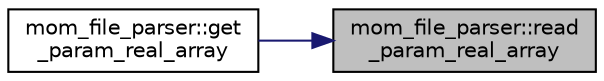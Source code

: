 digraph "mom_file_parser::read_param_real_array"
{
 // INTERACTIVE_SVG=YES
 // LATEX_PDF_SIZE
  edge [fontname="Helvetica",fontsize="10",labelfontname="Helvetica",labelfontsize="10"];
  node [fontname="Helvetica",fontsize="10",shape=record];
  rankdir="RL";
  Node1 [label="mom_file_parser::read\l_param_real_array",height=0.2,width=0.4,color="black", fillcolor="grey75", style="filled", fontcolor="black",tooltip="This subroutine reads the values of an array of real model parameters from a parameter file."];
  Node1 -> Node2 [dir="back",color="midnightblue",fontsize="10",style="solid",fontname="Helvetica"];
  Node2 [label="mom_file_parser::get\l_param_real_array",height=0.2,width=0.4,color="black", fillcolor="white", style="filled",URL="$namespacemom__file__parser.html#aaea9c54ad3bb4ad7a6e41a5f9715fb34",tooltip="This subroutine reads the values of an array of real model parameters from a parameter file and logs ..."];
}
